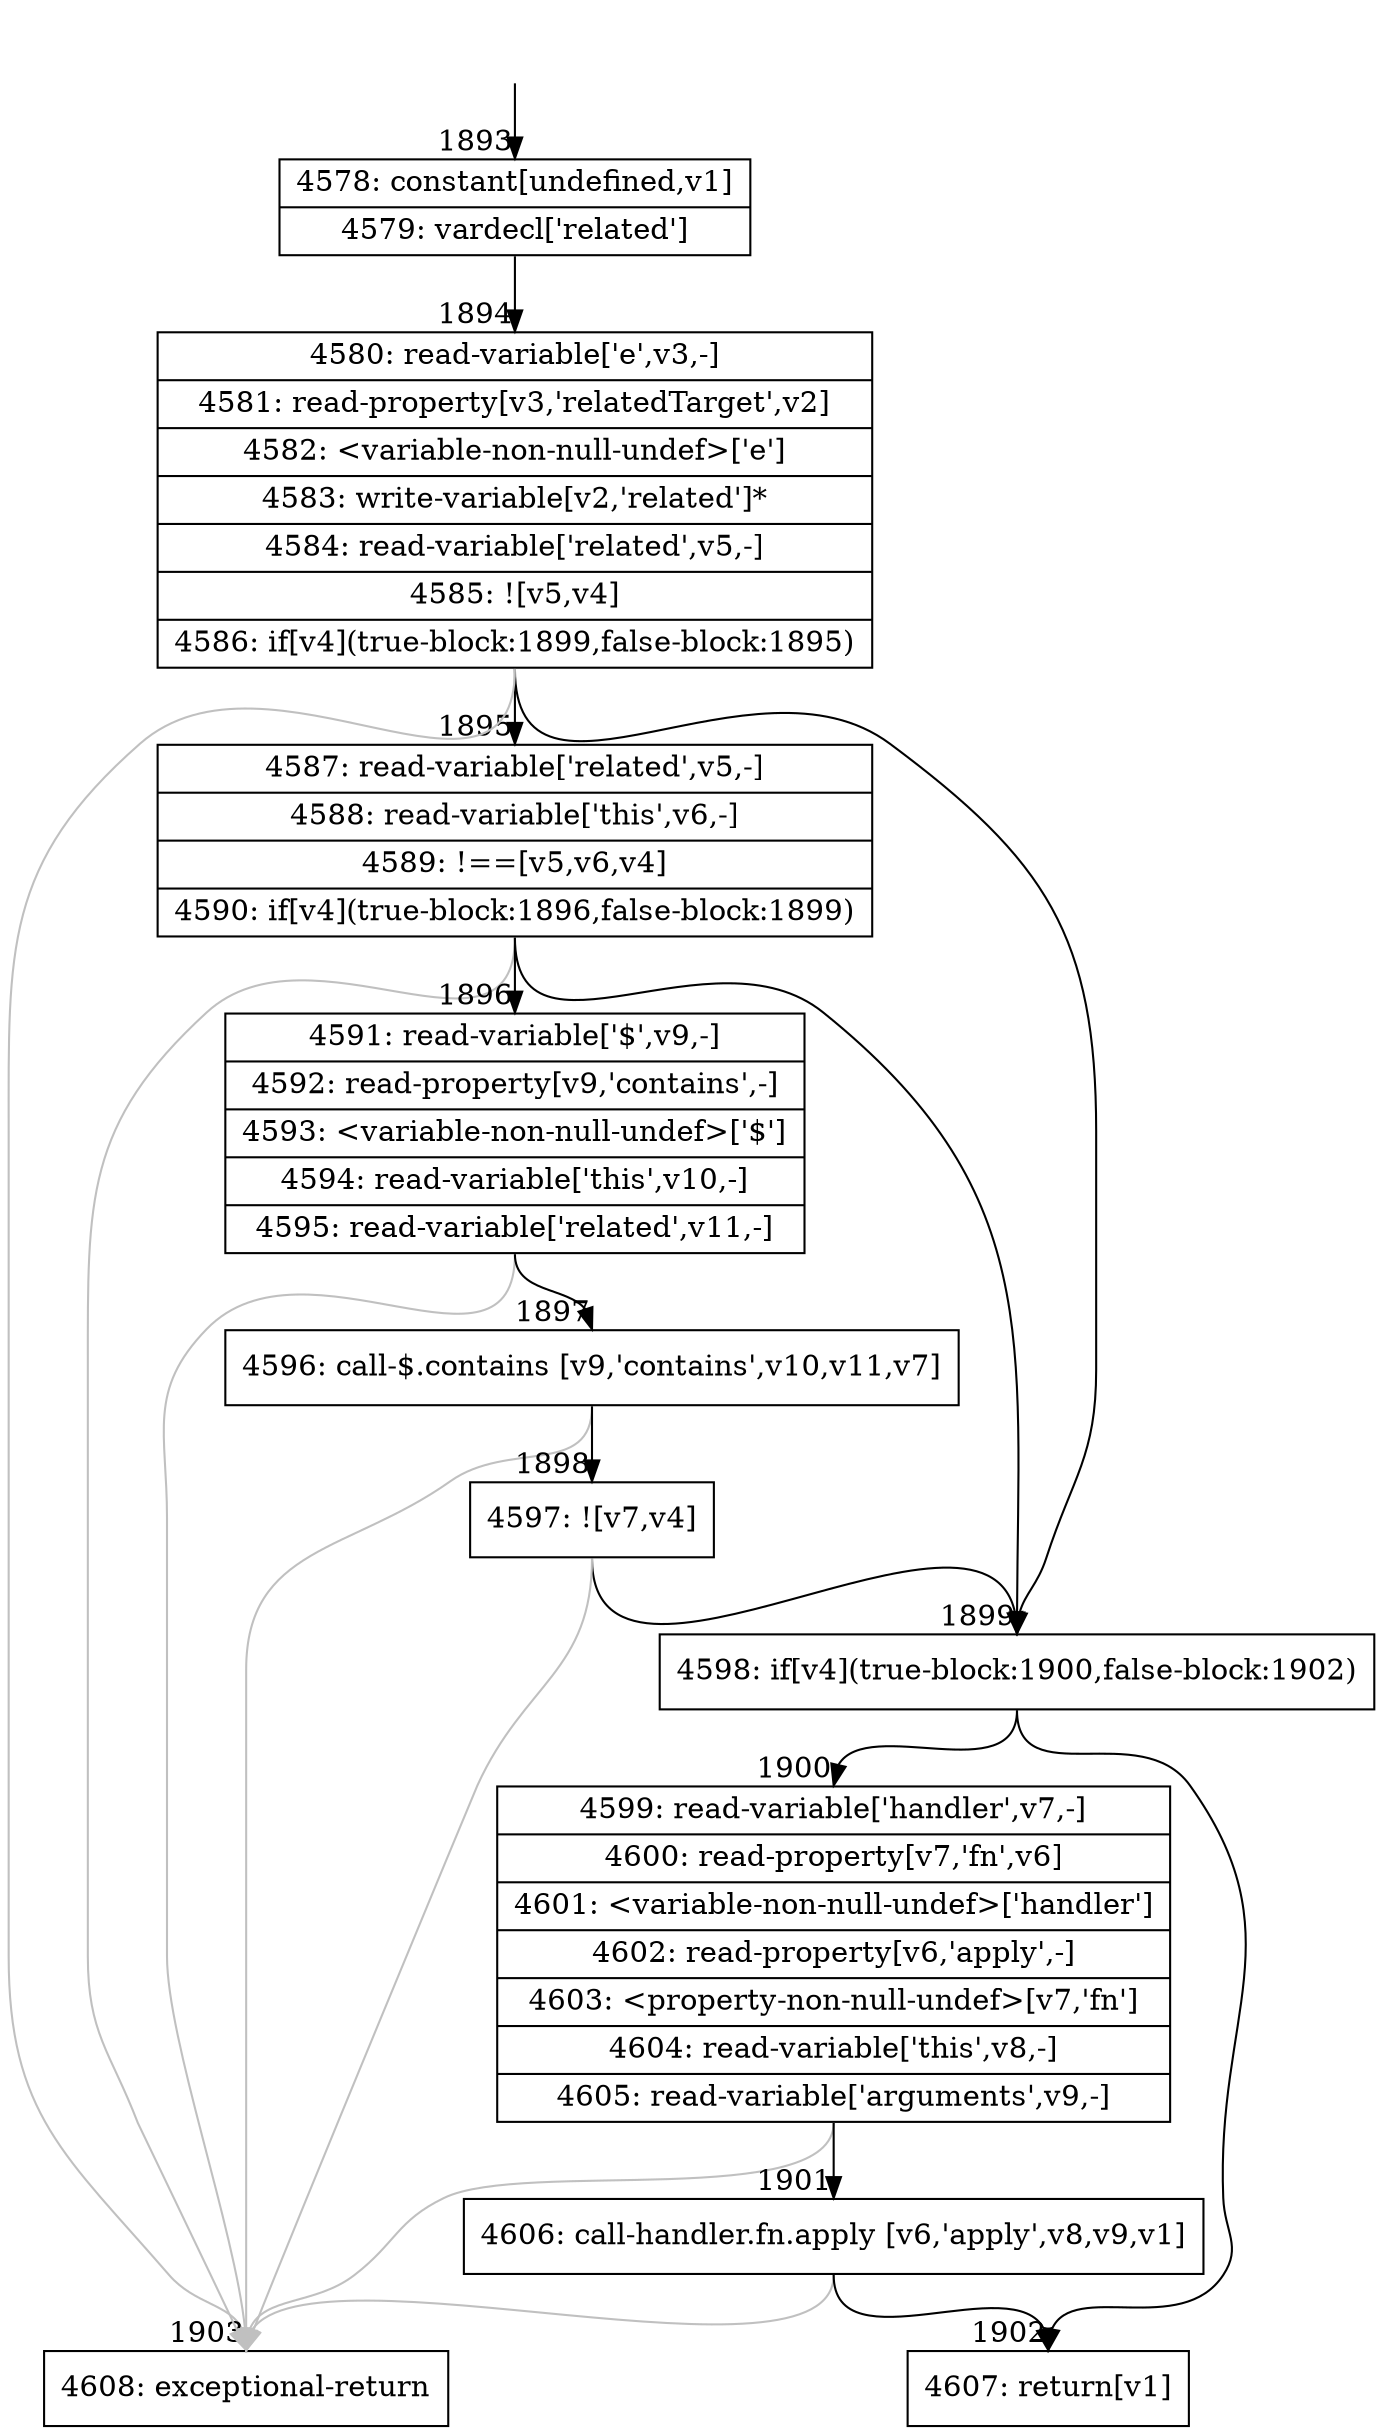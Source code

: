 digraph {
rankdir="TD"
BB_entry175[shape=none,label=""];
BB_entry175 -> BB1893 [tailport=s, headport=n, headlabel="    1893"]
BB1893 [shape=record label="{4578: constant[undefined,v1]|4579: vardecl['related']}" ] 
BB1893 -> BB1894 [tailport=s, headport=n, headlabel="      1894"]
BB1894 [shape=record label="{4580: read-variable['e',v3,-]|4581: read-property[v3,'relatedTarget',v2]|4582: \<variable-non-null-undef\>['e']|4583: write-variable[v2,'related']*|4584: read-variable['related',v5,-]|4585: ![v5,v4]|4586: if[v4](true-block:1899,false-block:1895)}" ] 
BB1894 -> BB1899 [tailport=s, headport=n, headlabel="      1899"]
BB1894 -> BB1895 [tailport=s, headport=n, headlabel="      1895"]
BB1894 -> BB1903 [tailport=s, headport=n, color=gray, headlabel="      1903"]
BB1895 [shape=record label="{4587: read-variable['related',v5,-]|4588: read-variable['this',v6,-]|4589: !==[v5,v6,v4]|4590: if[v4](true-block:1896,false-block:1899)}" ] 
BB1895 -> BB1899 [tailport=s, headport=n]
BB1895 -> BB1896 [tailport=s, headport=n, headlabel="      1896"]
BB1895 -> BB1903 [tailport=s, headport=n, color=gray]
BB1896 [shape=record label="{4591: read-variable['$',v9,-]|4592: read-property[v9,'contains',-]|4593: \<variable-non-null-undef\>['$']|4594: read-variable['this',v10,-]|4595: read-variable['related',v11,-]}" ] 
BB1896 -> BB1897 [tailport=s, headport=n, headlabel="      1897"]
BB1896 -> BB1903 [tailport=s, headport=n, color=gray]
BB1897 [shape=record label="{4596: call-$.contains [v9,'contains',v10,v11,v7]}" ] 
BB1897 -> BB1898 [tailport=s, headport=n, headlabel="      1898"]
BB1897 -> BB1903 [tailport=s, headport=n, color=gray]
BB1898 [shape=record label="{4597: ![v7,v4]}" ] 
BB1898 -> BB1899 [tailport=s, headport=n]
BB1898 -> BB1903 [tailport=s, headport=n, color=gray]
BB1899 [shape=record label="{4598: if[v4](true-block:1900,false-block:1902)}" ] 
BB1899 -> BB1900 [tailport=s, headport=n, headlabel="      1900"]
BB1899 -> BB1902 [tailport=s, headport=n, headlabel="      1902"]
BB1900 [shape=record label="{4599: read-variable['handler',v7,-]|4600: read-property[v7,'fn',v6]|4601: \<variable-non-null-undef\>['handler']|4602: read-property[v6,'apply',-]|4603: \<property-non-null-undef\>[v7,'fn']|4604: read-variable['this',v8,-]|4605: read-variable['arguments',v9,-]}" ] 
BB1900 -> BB1901 [tailport=s, headport=n, headlabel="      1901"]
BB1900 -> BB1903 [tailport=s, headport=n, color=gray]
BB1901 [shape=record label="{4606: call-handler.fn.apply [v6,'apply',v8,v9,v1]}" ] 
BB1901 -> BB1902 [tailport=s, headport=n]
BB1901 -> BB1903 [tailport=s, headport=n, color=gray]
BB1902 [shape=record label="{4607: return[v1]}" ] 
BB1903 [shape=record label="{4608: exceptional-return}" ] 
//#$~ 943
}
